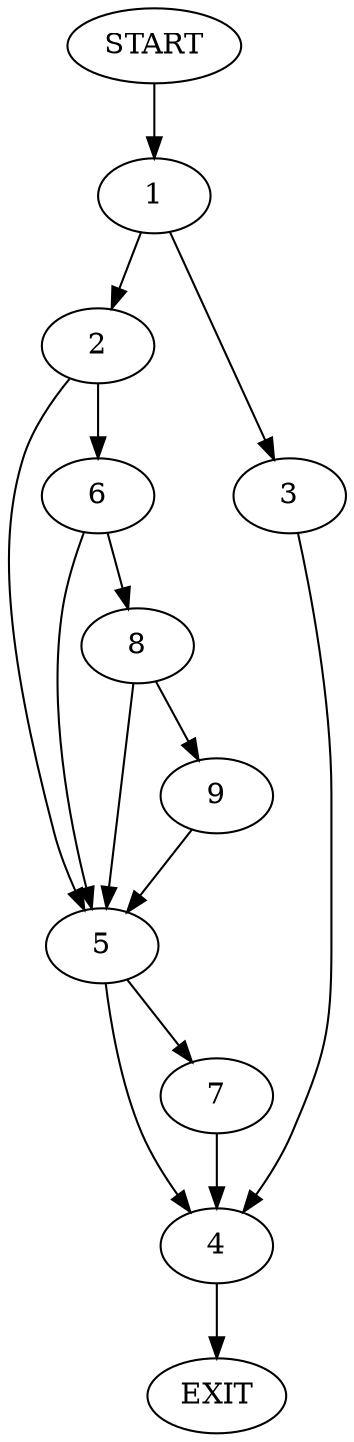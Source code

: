 digraph {
0 [label="START"]
10 [label="EXIT"]
0 -> 1
1 -> 2
1 -> 3
3 -> 4
2 -> 5
2 -> 6
4 -> 10
5 -> 4
5 -> 7
6 -> 5
6 -> 8
8 -> 5
8 -> 9
9 -> 5
7 -> 4
}

